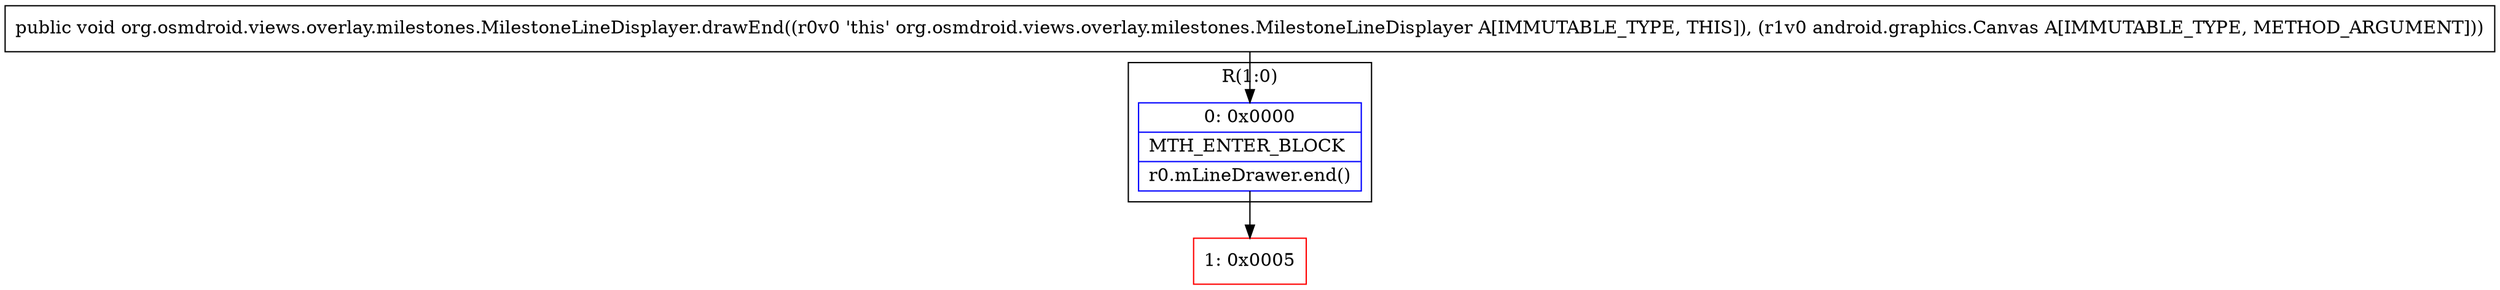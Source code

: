 digraph "CFG fororg.osmdroid.views.overlay.milestones.MilestoneLineDisplayer.drawEnd(Landroid\/graphics\/Canvas;)V" {
subgraph cluster_Region_1780447312 {
label = "R(1:0)";
node [shape=record,color=blue];
Node_0 [shape=record,label="{0\:\ 0x0000|MTH_ENTER_BLOCK\l|r0.mLineDrawer.end()\l}"];
}
Node_1 [shape=record,color=red,label="{1\:\ 0x0005}"];
MethodNode[shape=record,label="{public void org.osmdroid.views.overlay.milestones.MilestoneLineDisplayer.drawEnd((r0v0 'this' org.osmdroid.views.overlay.milestones.MilestoneLineDisplayer A[IMMUTABLE_TYPE, THIS]), (r1v0 android.graphics.Canvas A[IMMUTABLE_TYPE, METHOD_ARGUMENT])) }"];
MethodNode -> Node_0;
Node_0 -> Node_1;
}

